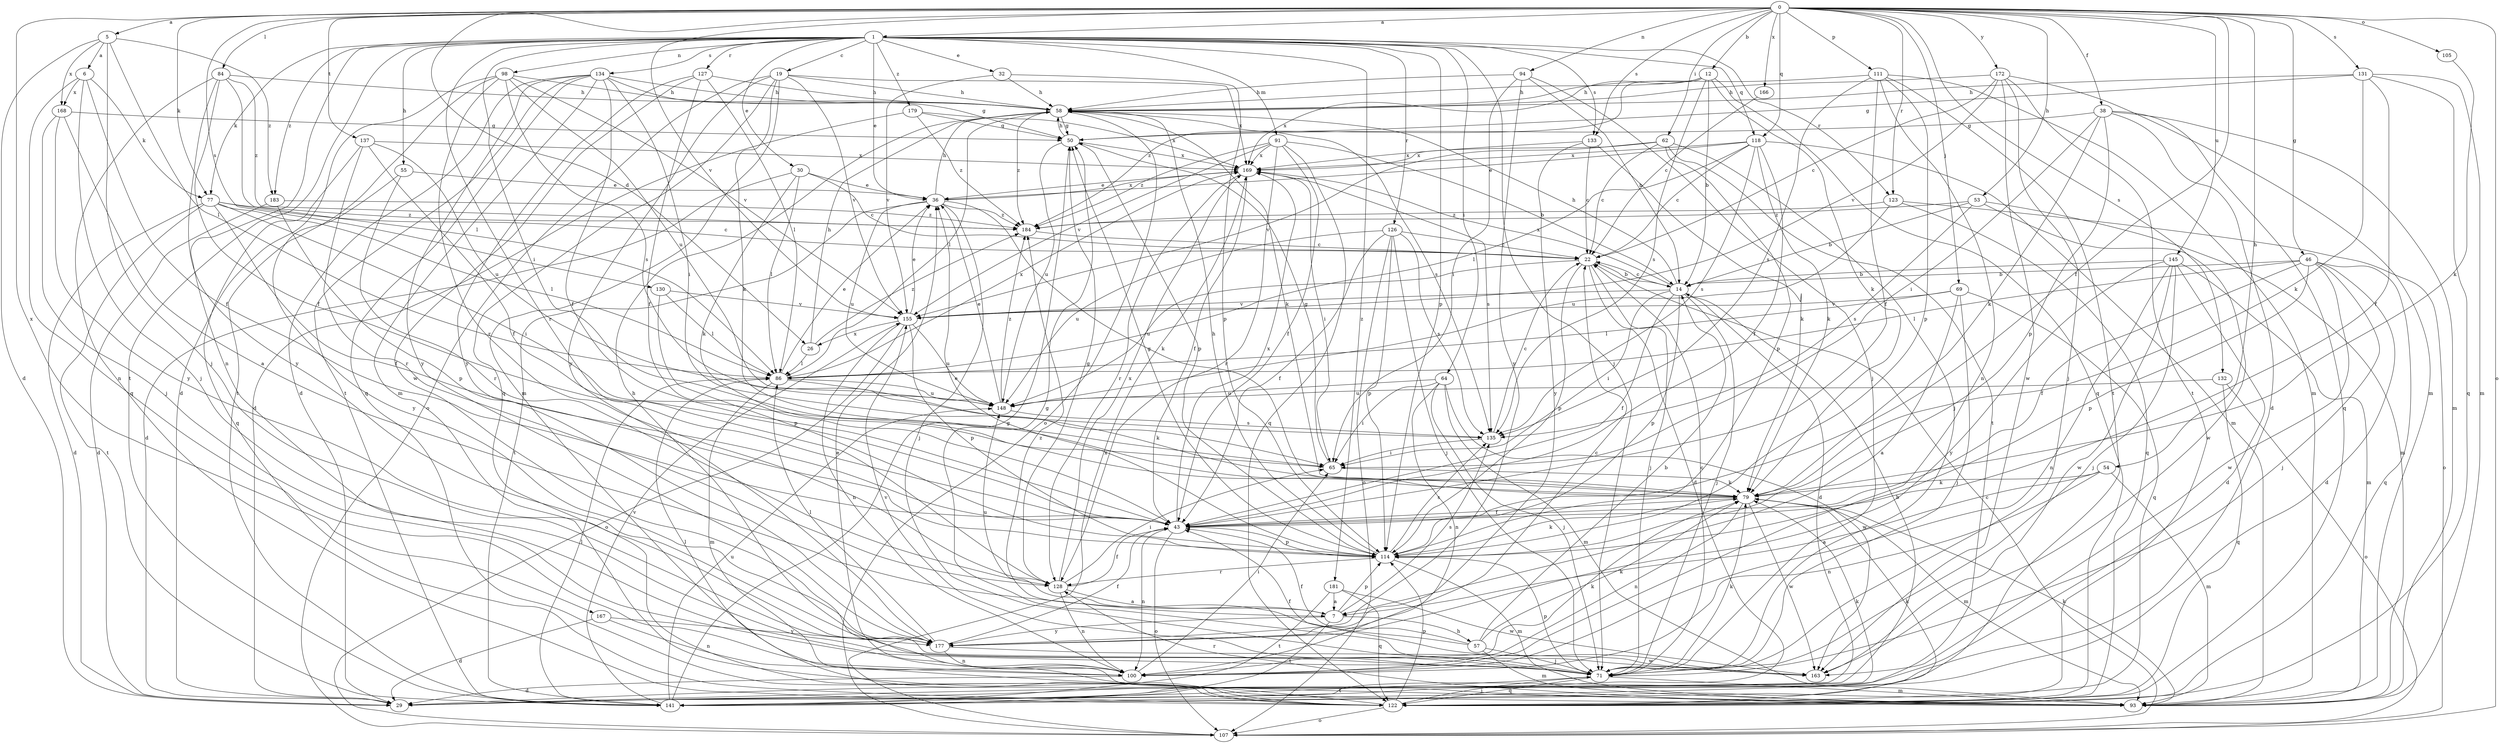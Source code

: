 strict digraph  {
0;
1;
5;
6;
7;
12;
14;
19;
22;
26;
29;
30;
32;
36;
38;
43;
46;
50;
53;
54;
55;
57;
58;
62;
64;
65;
69;
71;
77;
79;
84;
86;
91;
93;
94;
98;
100;
105;
107;
111;
114;
118;
122;
123;
126;
127;
128;
130;
131;
132;
133;
134;
135;
137;
141;
145;
148;
155;
163;
166;
167;
168;
169;
172;
177;
179;
181;
183;
184;
0 -> 1  [label=a];
0 -> 5  [label=a];
0 -> 12  [label=b];
0 -> 26  [label=d];
0 -> 38  [label=f];
0 -> 43  [label=f];
0 -> 46  [label=g];
0 -> 53  [label=h];
0 -> 54  [label=h];
0 -> 62  [label=i];
0 -> 69  [label=j];
0 -> 77  [label=k];
0 -> 84  [label=l];
0 -> 94  [label=n];
0 -> 105  [label=o];
0 -> 107  [label=o];
0 -> 111  [label=p];
0 -> 118  [label=q];
0 -> 123  [label=r];
0 -> 130  [label=s];
0 -> 131  [label=s];
0 -> 132  [label=s];
0 -> 133  [label=s];
0 -> 137  [label=t];
0 -> 145  [label=u];
0 -> 155  [label=v];
0 -> 166  [label=x];
0 -> 167  [label=x];
0 -> 172  [label=y];
1 -> 19  [label=c];
1 -> 30  [label=e];
1 -> 32  [label=e];
1 -> 36  [label=e];
1 -> 55  [label=h];
1 -> 64  [label=i];
1 -> 65  [label=i];
1 -> 71  [label=j];
1 -> 77  [label=k];
1 -> 91  [label=m];
1 -> 98  [label=n];
1 -> 100  [label=n];
1 -> 114  [label=p];
1 -> 118  [label=q];
1 -> 123  [label=r];
1 -> 126  [label=r];
1 -> 127  [label=r];
1 -> 128  [label=r];
1 -> 133  [label=s];
1 -> 134  [label=s];
1 -> 141  [label=t];
1 -> 179  [label=z];
1 -> 181  [label=z];
1 -> 183  [label=z];
5 -> 6  [label=a];
5 -> 29  [label=d];
5 -> 71  [label=j];
5 -> 86  [label=l];
5 -> 168  [label=x];
5 -> 183  [label=z];
6 -> 43  [label=f];
6 -> 71  [label=j];
6 -> 77  [label=k];
6 -> 100  [label=n];
6 -> 168  [label=x];
7 -> 57  [label=h];
7 -> 114  [label=p];
7 -> 135  [label=s];
7 -> 141  [label=t];
7 -> 148  [label=u];
7 -> 177  [label=y];
12 -> 14  [label=b];
12 -> 58  [label=h];
12 -> 79  [label=k];
12 -> 122  [label=q];
12 -> 135  [label=s];
12 -> 169  [label=x];
12 -> 184  [label=z];
14 -> 22  [label=c];
14 -> 29  [label=d];
14 -> 43  [label=f];
14 -> 58  [label=h];
14 -> 65  [label=i];
14 -> 71  [label=j];
14 -> 114  [label=p];
14 -> 155  [label=v];
14 -> 169  [label=x];
19 -> 58  [label=h];
19 -> 79  [label=k];
19 -> 93  [label=m];
19 -> 107  [label=o];
19 -> 122  [label=q];
19 -> 155  [label=v];
19 -> 169  [label=x];
19 -> 177  [label=y];
22 -> 14  [label=b];
22 -> 29  [label=d];
22 -> 71  [label=j];
22 -> 114  [label=p];
22 -> 148  [label=u];
26 -> 58  [label=h];
26 -> 86  [label=l];
26 -> 184  [label=z];
29 -> 14  [label=b];
29 -> 79  [label=k];
30 -> 22  [label=c];
30 -> 29  [label=d];
30 -> 36  [label=e];
30 -> 79  [label=k];
30 -> 86  [label=l];
32 -> 58  [label=h];
32 -> 114  [label=p];
32 -> 155  [label=v];
36 -> 58  [label=h];
36 -> 71  [label=j];
36 -> 79  [label=k];
36 -> 141  [label=t];
36 -> 148  [label=u];
36 -> 169  [label=x];
36 -> 184  [label=z];
38 -> 29  [label=d];
38 -> 50  [label=g];
38 -> 65  [label=i];
38 -> 79  [label=k];
38 -> 93  [label=m];
38 -> 114  [label=p];
38 -> 122  [label=q];
43 -> 100  [label=n];
43 -> 107  [label=o];
43 -> 114  [label=p];
43 -> 169  [label=x];
46 -> 14  [label=b];
46 -> 29  [label=d];
46 -> 43  [label=f];
46 -> 71  [label=j];
46 -> 86  [label=l];
46 -> 114  [label=p];
46 -> 122  [label=q];
46 -> 163  [label=w];
50 -> 58  [label=h];
50 -> 114  [label=p];
50 -> 148  [label=u];
50 -> 169  [label=x];
53 -> 14  [label=b];
53 -> 93  [label=m];
53 -> 135  [label=s];
53 -> 163  [label=w];
53 -> 184  [label=z];
54 -> 7  [label=a];
54 -> 79  [label=k];
54 -> 93  [label=m];
54 -> 100  [label=n];
55 -> 36  [label=e];
55 -> 128  [label=r];
55 -> 177  [label=y];
57 -> 14  [label=b];
57 -> 43  [label=f];
57 -> 71  [label=j];
57 -> 79  [label=k];
57 -> 93  [label=m];
57 -> 184  [label=z];
58 -> 50  [label=g];
58 -> 79  [label=k];
58 -> 86  [label=l];
58 -> 107  [label=o];
58 -> 135  [label=s];
58 -> 184  [label=z];
62 -> 22  [label=c];
62 -> 71  [label=j];
62 -> 114  [label=p];
62 -> 141  [label=t];
62 -> 155  [label=v];
62 -> 169  [label=x];
64 -> 65  [label=i];
64 -> 71  [label=j];
64 -> 93  [label=m];
64 -> 100  [label=n];
64 -> 148  [label=u];
64 -> 163  [label=w];
65 -> 50  [label=g];
65 -> 79  [label=k];
69 -> 7  [label=a];
69 -> 71  [label=j];
69 -> 86  [label=l];
69 -> 122  [label=q];
69 -> 155  [label=v];
71 -> 22  [label=c];
71 -> 50  [label=g];
71 -> 79  [label=k];
71 -> 93  [label=m];
71 -> 114  [label=p];
71 -> 122  [label=q];
71 -> 141  [label=t];
71 -> 155  [label=v];
77 -> 22  [label=c];
77 -> 29  [label=d];
77 -> 43  [label=f];
77 -> 65  [label=i];
77 -> 86  [label=l];
77 -> 141  [label=t];
77 -> 184  [label=z];
79 -> 43  [label=f];
79 -> 93  [label=m];
79 -> 100  [label=n];
79 -> 163  [label=w];
84 -> 43  [label=f];
84 -> 58  [label=h];
84 -> 86  [label=l];
84 -> 122  [label=q];
84 -> 177  [label=y];
84 -> 184  [label=z];
86 -> 36  [label=e];
86 -> 79  [label=k];
86 -> 93  [label=m];
86 -> 148  [label=u];
86 -> 169  [label=x];
91 -> 14  [label=b];
91 -> 43  [label=f];
91 -> 122  [label=q];
91 -> 128  [label=r];
91 -> 155  [label=v];
91 -> 169  [label=x];
91 -> 184  [label=z];
93 -> 79  [label=k];
93 -> 128  [label=r];
94 -> 14  [label=b];
94 -> 58  [label=h];
94 -> 65  [label=i];
94 -> 71  [label=j];
94 -> 177  [label=y];
98 -> 29  [label=d];
98 -> 58  [label=h];
98 -> 128  [label=r];
98 -> 135  [label=s];
98 -> 141  [label=t];
98 -> 148  [label=u];
98 -> 155  [label=v];
100 -> 29  [label=d];
100 -> 58  [label=h];
100 -> 65  [label=i];
100 -> 79  [label=k];
105 -> 79  [label=k];
107 -> 22  [label=c];
107 -> 169  [label=x];
111 -> 43  [label=f];
111 -> 58  [label=h];
111 -> 93  [label=m];
111 -> 100  [label=n];
111 -> 114  [label=p];
111 -> 135  [label=s];
111 -> 141  [label=t];
114 -> 36  [label=e];
114 -> 50  [label=g];
114 -> 58  [label=h];
114 -> 79  [label=k];
114 -> 93  [label=m];
114 -> 128  [label=r];
114 -> 135  [label=s];
118 -> 22  [label=c];
118 -> 36  [label=e];
118 -> 43  [label=f];
118 -> 79  [label=k];
118 -> 86  [label=l];
118 -> 93  [label=m];
118 -> 135  [label=s];
118 -> 169  [label=x];
122 -> 36  [label=e];
122 -> 71  [label=j];
122 -> 79  [label=k];
122 -> 86  [label=l];
122 -> 107  [label=o];
122 -> 114  [label=p];
123 -> 107  [label=o];
123 -> 122  [label=q];
123 -> 148  [label=u];
123 -> 184  [label=z];
126 -> 22  [label=c];
126 -> 43  [label=f];
126 -> 71  [label=j];
126 -> 107  [label=o];
126 -> 114  [label=p];
126 -> 135  [label=s];
126 -> 148  [label=u];
127 -> 43  [label=f];
127 -> 58  [label=h];
127 -> 86  [label=l];
127 -> 163  [label=w];
127 -> 177  [label=y];
128 -> 7  [label=a];
128 -> 43  [label=f];
128 -> 50  [label=g];
128 -> 65  [label=i];
128 -> 100  [label=n];
128 -> 169  [label=x];
130 -> 86  [label=l];
130 -> 114  [label=p];
130 -> 155  [label=v];
131 -> 43  [label=f];
131 -> 50  [label=g];
131 -> 58  [label=h];
131 -> 79  [label=k];
131 -> 93  [label=m];
131 -> 122  [label=q];
132 -> 107  [label=o];
132 -> 122  [label=q];
132 -> 148  [label=u];
133 -> 22  [label=c];
133 -> 79  [label=k];
133 -> 169  [label=x];
133 -> 177  [label=y];
134 -> 29  [label=d];
134 -> 43  [label=f];
134 -> 50  [label=g];
134 -> 58  [label=h];
134 -> 65  [label=i];
134 -> 93  [label=m];
134 -> 122  [label=q];
134 -> 141  [label=t];
134 -> 177  [label=y];
135 -> 22  [label=c];
135 -> 65  [label=i];
137 -> 43  [label=f];
137 -> 122  [label=q];
137 -> 128  [label=r];
137 -> 148  [label=u];
137 -> 169  [label=x];
141 -> 50  [label=g];
141 -> 86  [label=l];
141 -> 148  [label=u];
141 -> 155  [label=v];
145 -> 14  [label=b];
145 -> 29  [label=d];
145 -> 71  [label=j];
145 -> 93  [label=m];
145 -> 100  [label=n];
145 -> 163  [label=w];
145 -> 177  [label=y];
148 -> 36  [label=e];
148 -> 135  [label=s];
148 -> 184  [label=z];
155 -> 36  [label=e];
155 -> 100  [label=n];
155 -> 107  [label=o];
155 -> 114  [label=p];
155 -> 148  [label=u];
155 -> 26  [label=x];
163 -> 43  [label=f];
166 -> 22  [label=c];
167 -> 29  [label=d];
167 -> 100  [label=n];
167 -> 177  [label=y];
168 -> 7  [label=a];
168 -> 50  [label=g];
168 -> 71  [label=j];
168 -> 177  [label=y];
169 -> 36  [label=e];
169 -> 43  [label=f];
169 -> 65  [label=i];
169 -> 128  [label=r];
169 -> 135  [label=s];
172 -> 22  [label=c];
172 -> 58  [label=h];
172 -> 71  [label=j];
172 -> 93  [label=m];
172 -> 141  [label=t];
172 -> 155  [label=v];
172 -> 163  [label=w];
177 -> 22  [label=c];
177 -> 43  [label=f];
177 -> 86  [label=l];
177 -> 100  [label=n];
177 -> 163  [label=w];
179 -> 29  [label=d];
179 -> 50  [label=g];
179 -> 169  [label=x];
179 -> 184  [label=z];
181 -> 7  [label=a];
181 -> 122  [label=q];
181 -> 141  [label=t];
181 -> 163  [label=w];
183 -> 29  [label=d];
183 -> 114  [label=p];
183 -> 184  [label=z];
184 -> 22  [label=c];
}
